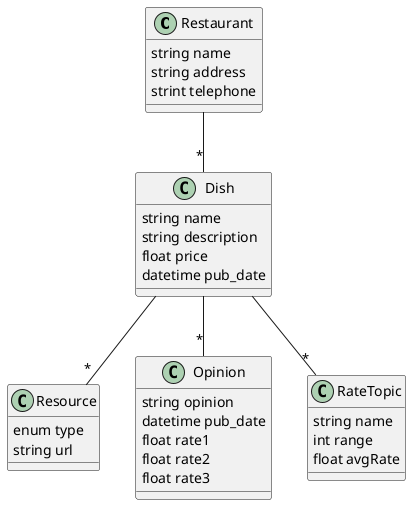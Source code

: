 @startuml

'Class definitions:

class Restaurant{
    string name
    string address
    strint telephone
}

class Dish{
    string name
    string description
    float price
    datetime pub_date

}

class Resource{
    enum type
    string url
}

class Opinion {
    string opinion
    datetime pub_date
    float rate1
    float rate2
    float rate3
}

class RateTopic{
    string name
    int range
    float avgRate
}
'Relations:

Restaurant -- "*" Dish
Dish -- "*" Resource
Dish -- "*" Opinion
Dish -- "*" RateTopic

@enduml